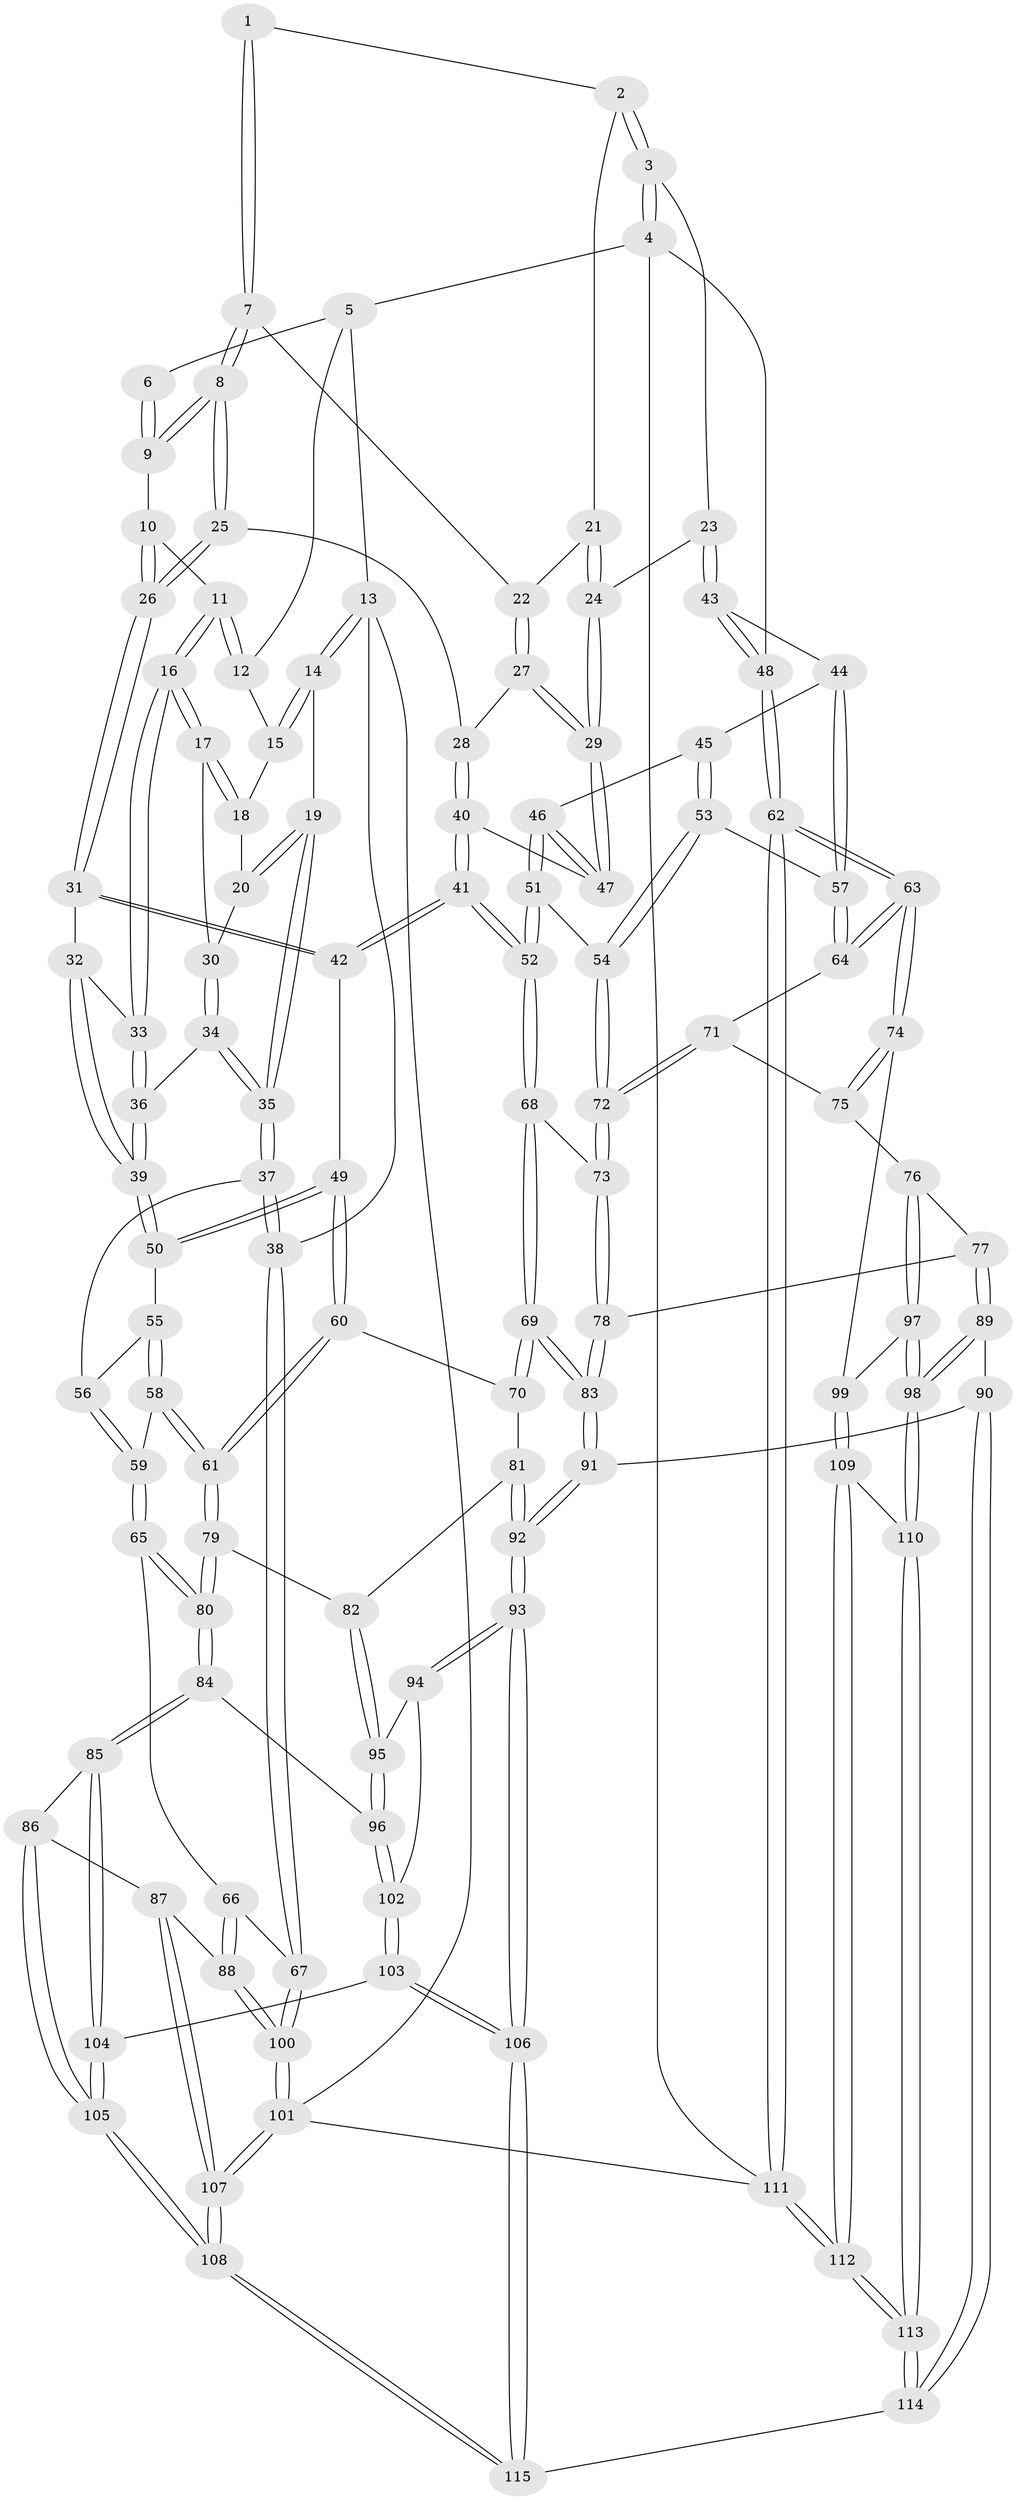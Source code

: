 // Generated by graph-tools (version 1.1) at 2025/27/03/09/25 03:27:15]
// undirected, 115 vertices, 284 edges
graph export_dot {
graph [start="1"]
  node [color=gray90,style=filled];
  1 [pos="+0.5423978005250786+0"];
  2 [pos="+1+0"];
  3 [pos="+1+0"];
  4 [pos="+1+0"];
  5 [pos="+0.24436941816730318+0"];
  6 [pos="+0.46681575493861693+0"];
  7 [pos="+0.6525619238333572+0.12341745847539817"];
  8 [pos="+0.6266099601437254+0.14094510944982336"];
  9 [pos="+0.4790387577275766+0.07020463959218341"];
  10 [pos="+0.46638253223001286+0.11400868014429398"];
  11 [pos="+0.35259642088602844+0.1848724040623828"];
  12 [pos="+0.2343669947959581+0"];
  13 [pos="+0+0.16536988234148314"];
  14 [pos="+0+0.17106071465833605"];
  15 [pos="+0.2018629189725171+0"];
  16 [pos="+0.3463713193612751+0.19832965609519895"];
  17 [pos="+0.29900141381705436+0.19909266329647277"];
  18 [pos="+0.19345011509334392+0.021666757309981938"];
  19 [pos="+0.06201454536361273+0.22269593173947497"];
  20 [pos="+0.15771882737117326+0.17709989627782763"];
  21 [pos="+0.8857555963209072+0"];
  22 [pos="+0.7005010856883715+0.1272831795390672"];
  23 [pos="+0.9364605994092985+0.2861508339917314"];
  24 [pos="+0.8689410365137739+0.2536037793919654"];
  25 [pos="+0.5725590795155138+0.24638420500683236"];
  26 [pos="+0.5430247233852772+0.25427849700287924"];
  27 [pos="+0.7561025766375269+0.29603635002016015"];
  28 [pos="+0.6609380548177789+0.2826053509424196"];
  29 [pos="+0.7660239738224989+0.30265658589325595"];
  30 [pos="+0.2242354512777046+0.21916367606583959"];
  31 [pos="+0.48552815813078076+0.3218394863669025"];
  32 [pos="+0.39995746011441163+0.27397210418345247"];
  33 [pos="+0.35243566541332016+0.2133853076618655"];
  34 [pos="+0.22296334269513454+0.3754442984131733"];
  35 [pos="+0.11438845998368377+0.38273132898601214"];
  36 [pos="+0.23442794688009966+0.380638496609074"];
  37 [pos="+0.05278513829492843+0.4496240037840672"];
  38 [pos="+0+0.5561986063595131"];
  39 [pos="+0.25982521126917996+0.39976587453815393"];
  40 [pos="+0.608059713074066+0.38578937658362933"];
  41 [pos="+0.5166979342360201+0.4620200408063785"];
  42 [pos="+0.48798805857027583+0.438429483374991"];
  43 [pos="+1+0.37282325688681317"];
  44 [pos="+1+0.3808907293627499"];
  45 [pos="+0.8439831840304688+0.4241360471048094"];
  46 [pos="+0.761790363816143+0.36291807024765266"];
  47 [pos="+0.7613303730352197+0.3534198568770851"];
  48 [pos="+1+0.38567619451676904"];
  49 [pos="+0.3279552357215106+0.4761623546316484"];
  50 [pos="+0.29959606843716863+0.4521205148178083"];
  51 [pos="+0.6968740792663594+0.5090403025799349"];
  52 [pos="+0.5466597465693988+0.5006062113190584"];
  53 [pos="+0.8663623660226268+0.5253575063940895"];
  54 [pos="+0.7054756931877311+0.5190843415296793"];
  55 [pos="+0.17576088616729604+0.5207727986042919"];
  56 [pos="+0.12347665971243273+0.5106549997827036"];
  57 [pos="+0.8767303481739347+0.5317583177496568"];
  58 [pos="+0.23485773013666766+0.6278793743378741"];
  59 [pos="+0.13694557524941015+0.5568777305817836"];
  60 [pos="+0.3030586182691024+0.6039618483662429"];
  61 [pos="+0.24083320438817307+0.6347402161745642"];
  62 [pos="+1+0.7511506256319033"];
  63 [pos="+1+0.749067547102082"];
  64 [pos="+0.8987007499130862+0.6103448014581899"];
  65 [pos="+0.07947334803782803+0.6875337919090098"];
  66 [pos="+0.07243905786219501+0.6866928762882564"];
  67 [pos="+0+0.6132508447367365"];
  68 [pos="+0.5305966218286989+0.5806891924585739"];
  69 [pos="+0.48451522357924093+0.697511997199675"];
  70 [pos="+0.3440541820467413+0.6360754747266779"];
  71 [pos="+0.790961281493654+0.6444314547825798"];
  72 [pos="+0.7330477039519466+0.6423759464928094"];
  73 [pos="+0.7108041254188283+0.6827608751502964"];
  74 [pos="+1+0.773044711552642"];
  75 [pos="+0.8216834167555577+0.6947192916902244"];
  76 [pos="+0.8075594717225094+0.7726376763952839"];
  77 [pos="+0.7204769710211903+0.7331613356845805"];
  78 [pos="+0.703290930174186+0.7072156479800945"];
  79 [pos="+0.17789663011930185+0.7081824775009455"];
  80 [pos="+0.16789096881520682+0.7135513512900596"];
  81 [pos="+0.31486726174040475+0.776569366906755"];
  82 [pos="+0.3083088858798806+0.7769486916455838"];
  83 [pos="+0.5065404688366085+0.7720810354659894"];
  84 [pos="+0.17069139206655518+0.8298940483768086"];
  85 [pos="+0.15209840380150058+0.8562653667803464"];
  86 [pos="+0.1411610032678432+0.8658132965063126"];
  87 [pos="+0.07655366063141095+0.8841946576624068"];
  88 [pos="+0.05892344625432184+0.8753426155892232"];
  89 [pos="+0.7038227358732475+0.8925451131327521"];
  90 [pos="+0.5652059148459527+0.8680063040573585"];
  91 [pos="+0.49408960356900444+0.8289602450200385"];
  92 [pos="+0.47725276750558226+0.8430764032301958"];
  93 [pos="+0.4612719131644954+0.8690912906931701"];
  94 [pos="+0.31142595239987636+0.8570227253012097"];
  95 [pos="+0.270726027255938+0.8380961232023997"];
  96 [pos="+0.23701467623649708+0.8530006131468593"];
  97 [pos="+0.8797584839059714+0.8274653498649698"];
  98 [pos="+0.7184210036110154+0.9040779219063396"];
  99 [pos="+0.9052703936733698+0.8293892635004038"];
  100 [pos="+0+0.7930718045065115"];
  101 [pos="+0+1"];
  102 [pos="+0.2691223348775621+0.9120011449423447"];
  103 [pos="+0.27911567998637715+0.9436248839866144"];
  104 [pos="+0.22553736488195453+0.9413301287475938"];
  105 [pos="+0.16479277764601089+0.9827045113092996"];
  106 [pos="+0.3896433597376652+1"];
  107 [pos="+0.003581674765370911+1"];
  108 [pos="+0.054711166545244286+1"];
  109 [pos="+0.8870421318095976+0.9277155444586235"];
  110 [pos="+0.7451701138441342+1"];
  111 [pos="+1+1"];
  112 [pos="+1+1"];
  113 [pos="+0.7114109805234725+1"];
  114 [pos="+0.7018350417916869+1"];
  115 [pos="+0.3821237230417294+1"];
  1 -- 2;
  1 -- 7;
  1 -- 7;
  2 -- 3;
  2 -- 3;
  2 -- 21;
  3 -- 4;
  3 -- 4;
  3 -- 23;
  4 -- 5;
  4 -- 48;
  4 -- 111;
  5 -- 6;
  5 -- 12;
  5 -- 13;
  6 -- 9;
  6 -- 9;
  7 -- 8;
  7 -- 8;
  7 -- 22;
  8 -- 9;
  8 -- 9;
  8 -- 25;
  8 -- 25;
  9 -- 10;
  10 -- 11;
  10 -- 26;
  10 -- 26;
  11 -- 12;
  11 -- 12;
  11 -- 16;
  11 -- 16;
  12 -- 15;
  13 -- 14;
  13 -- 14;
  13 -- 38;
  13 -- 101;
  14 -- 15;
  14 -- 15;
  14 -- 19;
  15 -- 18;
  16 -- 17;
  16 -- 17;
  16 -- 33;
  16 -- 33;
  17 -- 18;
  17 -- 18;
  17 -- 30;
  18 -- 20;
  19 -- 20;
  19 -- 20;
  19 -- 35;
  19 -- 35;
  20 -- 30;
  21 -- 22;
  21 -- 24;
  21 -- 24;
  22 -- 27;
  22 -- 27;
  23 -- 24;
  23 -- 43;
  23 -- 43;
  24 -- 29;
  24 -- 29;
  25 -- 26;
  25 -- 26;
  25 -- 28;
  26 -- 31;
  26 -- 31;
  27 -- 28;
  27 -- 29;
  27 -- 29;
  28 -- 40;
  28 -- 40;
  29 -- 47;
  29 -- 47;
  30 -- 34;
  30 -- 34;
  31 -- 32;
  31 -- 42;
  31 -- 42;
  32 -- 33;
  32 -- 39;
  32 -- 39;
  33 -- 36;
  33 -- 36;
  34 -- 35;
  34 -- 35;
  34 -- 36;
  35 -- 37;
  35 -- 37;
  36 -- 39;
  36 -- 39;
  37 -- 38;
  37 -- 38;
  37 -- 56;
  38 -- 67;
  38 -- 67;
  39 -- 50;
  39 -- 50;
  40 -- 41;
  40 -- 41;
  40 -- 47;
  41 -- 42;
  41 -- 42;
  41 -- 52;
  41 -- 52;
  42 -- 49;
  43 -- 44;
  43 -- 48;
  43 -- 48;
  44 -- 45;
  44 -- 57;
  44 -- 57;
  45 -- 46;
  45 -- 53;
  45 -- 53;
  46 -- 47;
  46 -- 47;
  46 -- 51;
  46 -- 51;
  48 -- 62;
  48 -- 62;
  49 -- 50;
  49 -- 50;
  49 -- 60;
  49 -- 60;
  50 -- 55;
  51 -- 52;
  51 -- 52;
  51 -- 54;
  52 -- 68;
  52 -- 68;
  53 -- 54;
  53 -- 54;
  53 -- 57;
  54 -- 72;
  54 -- 72;
  55 -- 56;
  55 -- 58;
  55 -- 58;
  56 -- 59;
  56 -- 59;
  57 -- 64;
  57 -- 64;
  58 -- 59;
  58 -- 61;
  58 -- 61;
  59 -- 65;
  59 -- 65;
  60 -- 61;
  60 -- 61;
  60 -- 70;
  61 -- 79;
  61 -- 79;
  62 -- 63;
  62 -- 63;
  62 -- 111;
  62 -- 111;
  63 -- 64;
  63 -- 64;
  63 -- 74;
  63 -- 74;
  64 -- 71;
  65 -- 66;
  65 -- 80;
  65 -- 80;
  66 -- 67;
  66 -- 88;
  66 -- 88;
  67 -- 100;
  67 -- 100;
  68 -- 69;
  68 -- 69;
  68 -- 73;
  69 -- 70;
  69 -- 70;
  69 -- 83;
  69 -- 83;
  70 -- 81;
  71 -- 72;
  71 -- 72;
  71 -- 75;
  72 -- 73;
  72 -- 73;
  73 -- 78;
  73 -- 78;
  74 -- 75;
  74 -- 75;
  74 -- 99;
  75 -- 76;
  76 -- 77;
  76 -- 97;
  76 -- 97;
  77 -- 78;
  77 -- 89;
  77 -- 89;
  78 -- 83;
  78 -- 83;
  79 -- 80;
  79 -- 80;
  79 -- 82;
  80 -- 84;
  80 -- 84;
  81 -- 82;
  81 -- 92;
  81 -- 92;
  82 -- 95;
  82 -- 95;
  83 -- 91;
  83 -- 91;
  84 -- 85;
  84 -- 85;
  84 -- 96;
  85 -- 86;
  85 -- 104;
  85 -- 104;
  86 -- 87;
  86 -- 105;
  86 -- 105;
  87 -- 88;
  87 -- 107;
  87 -- 107;
  88 -- 100;
  88 -- 100;
  89 -- 90;
  89 -- 98;
  89 -- 98;
  90 -- 91;
  90 -- 114;
  90 -- 114;
  91 -- 92;
  91 -- 92;
  92 -- 93;
  92 -- 93;
  93 -- 94;
  93 -- 94;
  93 -- 106;
  93 -- 106;
  94 -- 95;
  94 -- 102;
  95 -- 96;
  95 -- 96;
  96 -- 102;
  96 -- 102;
  97 -- 98;
  97 -- 98;
  97 -- 99;
  98 -- 110;
  98 -- 110;
  99 -- 109;
  99 -- 109;
  100 -- 101;
  100 -- 101;
  101 -- 107;
  101 -- 107;
  101 -- 111;
  102 -- 103;
  102 -- 103;
  103 -- 104;
  103 -- 106;
  103 -- 106;
  104 -- 105;
  104 -- 105;
  105 -- 108;
  105 -- 108;
  106 -- 115;
  106 -- 115;
  107 -- 108;
  107 -- 108;
  108 -- 115;
  108 -- 115;
  109 -- 110;
  109 -- 112;
  109 -- 112;
  110 -- 113;
  110 -- 113;
  111 -- 112;
  111 -- 112;
  112 -- 113;
  112 -- 113;
  113 -- 114;
  113 -- 114;
  114 -- 115;
}
